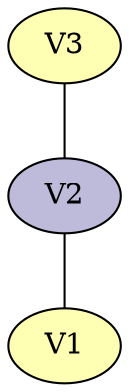 graph colored {
node [style=filled colorscheme="set312"];
V2--V1;
V3--V2;
V1[fillcolor="2"];
V2[fillcolor="3"];
V3[fillcolor="1"];
V3[fillcolor="2"];
}